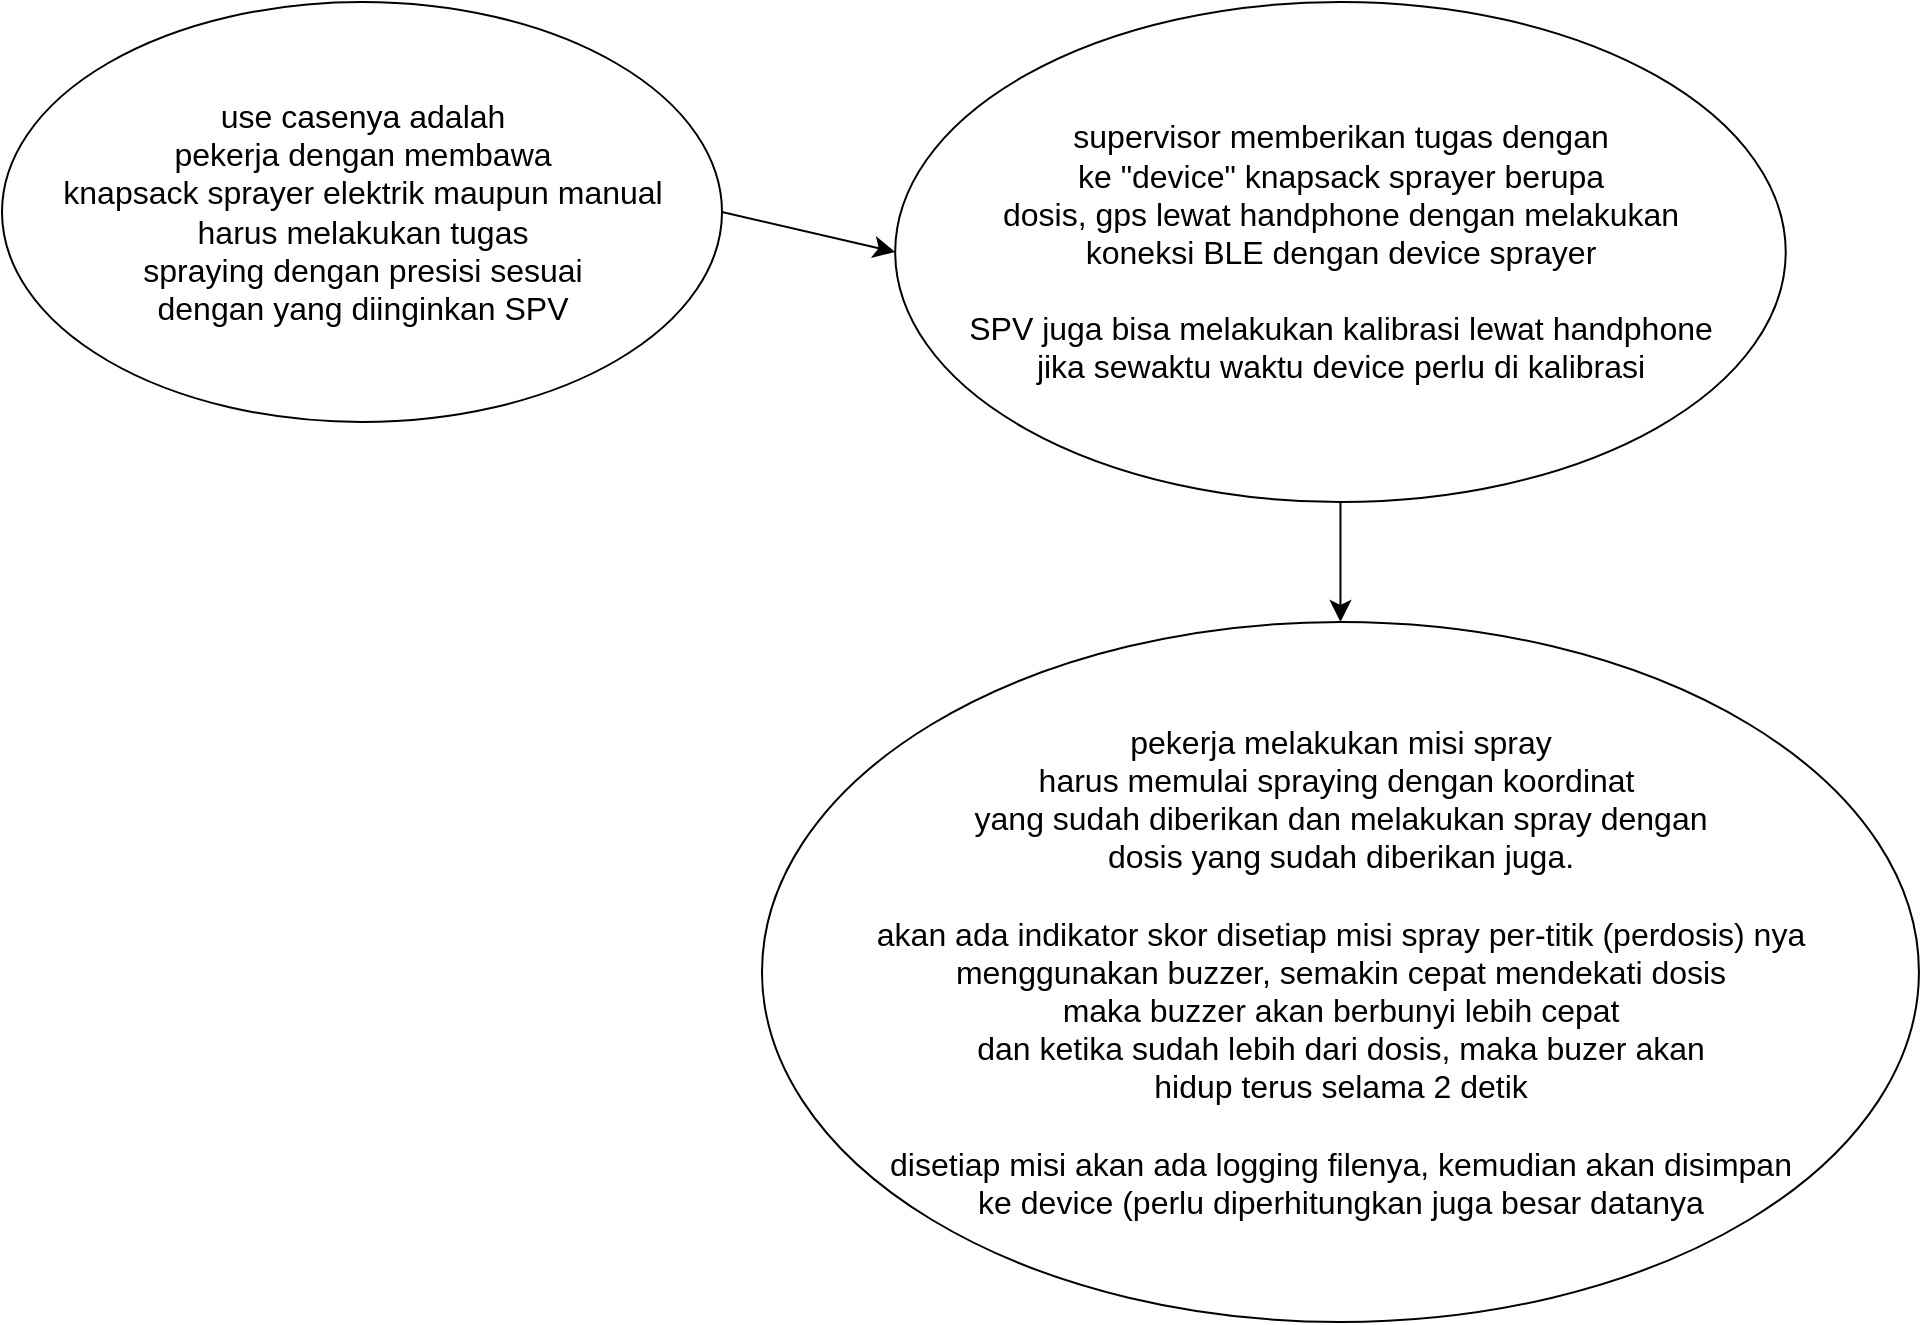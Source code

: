 <mxfile version="27.1.6">
  <diagram name="Page-1" id="iE8O9hOp8uzU677cVGmg">
    <mxGraphModel dx="1657" dy="808" grid="1" gridSize="10" guides="1" tooltips="1" connect="1" arrows="1" fold="1" page="1" pageScale="1" pageWidth="850" pageHeight="1100" math="0" shadow="0">
      <root>
        <mxCell id="0" />
        <mxCell id="1" parent="0" />
        <mxCell id="l50BHUluUDmjmSFON2cl-3" value="" style="group" vertex="1" connectable="0" parent="1">
          <mxGeometry width="360" height="210" as="geometry" />
        </mxCell>
        <mxCell id="l50BHUluUDmjmSFON2cl-2" value="" style="ellipse;whiteSpace=wrap;html=1;" vertex="1" parent="l50BHUluUDmjmSFON2cl-3">
          <mxGeometry width="360" height="210" as="geometry" />
        </mxCell>
        <mxCell id="IOj9NZB0XZkUf_U5QiZv-1" value="use casenya adalah&lt;div&gt;pekerja dengan membawa&lt;/div&gt;&lt;div&gt;&lt;span style=&quot;background-color: transparent;&quot;&gt;knapsack sprayer elektrik maupun manual&lt;/span&gt;&lt;/div&gt;&lt;div&gt;&lt;span style=&quot;background-color: transparent; color: light-dark(rgb(0, 0, 0), rgb(255, 255, 255));&quot;&gt;harus melakukan tugas&lt;/span&gt;&lt;/div&gt;&lt;div&gt;spraying dengan presisi sesuai&lt;/div&gt;&lt;div&gt;dengan yang diinginkan SPV&lt;/div&gt;" style="text;html=1;align=center;verticalAlign=middle;resizable=0;points=[];autosize=1;strokeColor=none;fillColor=none;fontSize=16;" parent="l50BHUluUDmjmSFON2cl-3" vertex="1">
          <mxGeometry x="20" y="40" width="320" height="130" as="geometry" />
        </mxCell>
        <mxCell id="l50BHUluUDmjmSFON2cl-9" value="" style="group" vertex="1" connectable="0" parent="1">
          <mxGeometry x="446.6" width="445.263" height="250" as="geometry" />
        </mxCell>
        <mxCell id="l50BHUluUDmjmSFON2cl-6" value="" style="ellipse;whiteSpace=wrap;html=1;container=0;" vertex="1" parent="l50BHUluUDmjmSFON2cl-9">
          <mxGeometry width="445.263" height="250" as="geometry" />
        </mxCell>
        <mxCell id="l50BHUluUDmjmSFON2cl-7" value="supervisor memberikan tugas dengan&lt;div&gt;ke &quot;device&quot;&amp;nbsp;&lt;span style=&quot;background-color: transparent; color: light-dark(rgb(0, 0, 0), rgb(255, 255, 255));&quot;&gt;knapsack sprayer berupa&lt;/span&gt;&lt;/div&gt;&lt;div&gt;&lt;span style=&quot;background-color: transparent; color: light-dark(rgb(0, 0, 0), rgb(255, 255, 255));&quot;&gt;dosis, gps lewat handphone dengan melakukan&lt;/span&gt;&lt;/div&gt;&lt;div&gt;&lt;span style=&quot;background-color: transparent; color: light-dark(rgb(0, 0, 0), rgb(255, 255, 255));&quot;&gt;koneksi BLE dengan device sprayer&lt;/span&gt;&lt;/div&gt;&lt;div&gt;&lt;br&gt;&lt;/div&gt;&lt;div&gt;SPV juga bisa melakukan kalibrasi lewat handphone&lt;/div&gt;&lt;div&gt;jika&amp;nbsp;&lt;span style=&quot;background-color: transparent; color: light-dark(rgb(0, 0, 0), rgb(255, 255, 255));&quot;&gt;sewaktu waktu device perlu di kalibrasi&lt;/span&gt;&lt;/div&gt;" style="text;html=1;align=center;verticalAlign=middle;resizable=0;points=[];autosize=1;strokeColor=none;fillColor=none;fontSize=16;" vertex="1" parent="l50BHUluUDmjmSFON2cl-9">
          <mxGeometry x="22.633" y="50.004" width="400" height="150" as="geometry" />
        </mxCell>
        <mxCell id="l50BHUluUDmjmSFON2cl-12" style="edgeStyle=none;curved=1;rounded=0;orthogonalLoop=1;jettySize=auto;html=1;exitX=1;exitY=0.5;exitDx=0;exitDy=0;entryX=0;entryY=0.5;entryDx=0;entryDy=0;fontSize=12;startSize=8;endSize=8;" edge="1" parent="1" source="l50BHUluUDmjmSFON2cl-2" target="l50BHUluUDmjmSFON2cl-6">
          <mxGeometry relative="1" as="geometry" />
        </mxCell>
        <mxCell id="l50BHUluUDmjmSFON2cl-17" style="edgeStyle=none;curved=1;rounded=0;orthogonalLoop=1;jettySize=auto;html=1;entryX=0.5;entryY=0;entryDx=0;entryDy=0;fontSize=12;startSize=8;endSize=8;" edge="1" parent="1" source="l50BHUluUDmjmSFON2cl-6" target="l50BHUluUDmjmSFON2cl-14">
          <mxGeometry relative="1" as="geometry" />
        </mxCell>
        <mxCell id="l50BHUluUDmjmSFON2cl-18" value="" style="group" vertex="1" connectable="0" parent="1">
          <mxGeometry x="380" y="310" width="578.47" height="350" as="geometry" />
        </mxCell>
        <mxCell id="l50BHUluUDmjmSFON2cl-14" value="" style="ellipse;whiteSpace=wrap;html=1;container=0;" vertex="1" parent="l50BHUluUDmjmSFON2cl-18">
          <mxGeometry width="578.47" height="350" as="geometry" />
        </mxCell>
        <mxCell id="l50BHUluUDmjmSFON2cl-15" value="pekerja melakukan misi spray&lt;div&gt;&lt;div&gt;harus memulai spraying dengan koordinat&amp;nbsp;&lt;/div&gt;&lt;div&gt;yang sudah diberikan dan melakukan spray dengan&lt;/div&gt;&lt;/div&gt;&lt;div&gt;dosis yang sudah diberikan juga.&lt;/div&gt;&lt;div&gt;&lt;br&gt;&lt;/div&gt;&lt;div&gt;akan ada indikator skor disetiap misi spray per-titik (perdosis) nya&lt;/div&gt;&lt;div&gt;menggunakan buzzer, semakin cepat mendekati dosis&lt;/div&gt;&lt;div&gt;maka buzzer akan berbunyi lebih cepat&lt;/div&gt;&lt;div&gt;dan ketika sudah lebih dari dosis, maka buzer akan&lt;/div&gt;&lt;div&gt;hidup terus selama 2 detik&lt;/div&gt;&lt;div&gt;&lt;br&gt;&lt;/div&gt;&lt;div&gt;disetiap misi akan ada logging filenya, kemudian akan disimpan&lt;/div&gt;&lt;div&gt;ke device (perlu diperhitungkan juga besar datanya&lt;/div&gt;" style="text;html=1;align=center;verticalAlign=middle;resizable=0;points=[];autosize=1;strokeColor=none;fillColor=none;fontSize=16;container=0;" vertex="1" parent="l50BHUluUDmjmSFON2cl-18">
          <mxGeometry x="44.234" y="44.997" width="490" height="260" as="geometry" />
        </mxCell>
      </root>
    </mxGraphModel>
  </diagram>
</mxfile>
